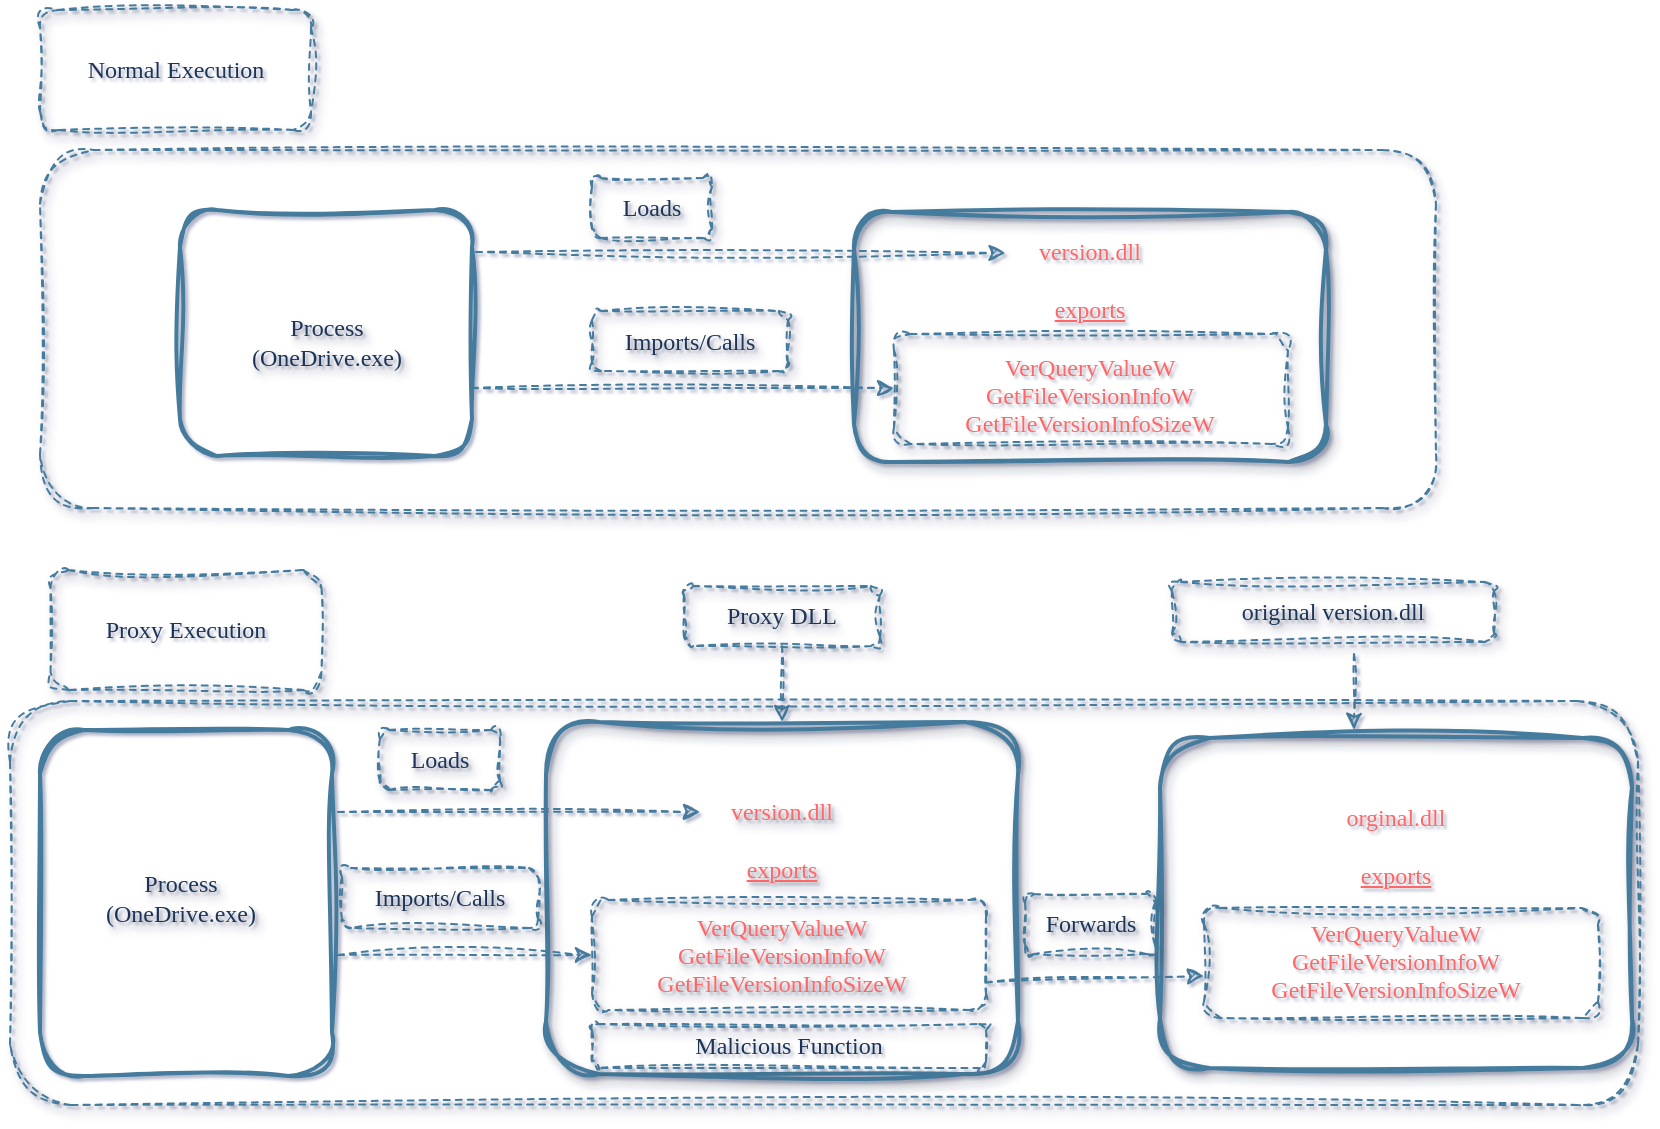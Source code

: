 <mxfile version="24.7.16">
  <diagram name="Page-1" id="5QD_O31o0pyzWz7ObHfo">
    <mxGraphModel dx="1434" dy="819" grid="0" gridSize="10" guides="1" tooltips="1" connect="1" arrows="1" fold="1" page="1" pageScale="1" pageWidth="850" pageHeight="1100" background="none" math="0" shadow="1">
      <root>
        <mxCell id="0" />
        <mxCell id="1" parent="0" />
        <mxCell id="PL87Uc_Rq2B-KHmNzyDa-1" value="" style="rounded=1;whiteSpace=wrap;html=1;fillColor=none;strokeColor=#457B9D;strokeWidth=2;labelBackgroundColor=none;fontColor=#1D3557;sketch=1;curveFitting=1;jiggle=2;" parent="1" vertex="1">
          <mxGeometry x="121" y="167" width="146" height="123" as="geometry" />
        </mxCell>
        <mxCell id="PL87Uc_Rq2B-KHmNzyDa-6" value="&lt;font color=&quot;#ff6666&quot; face=&quot;Garamond&quot;&gt;version.dll&lt;/font&gt;&lt;div&gt;&lt;font color=&quot;#ff9999&quot; face=&quot;Garamond&quot;&gt;&lt;br&gt;&lt;/font&gt;&lt;div&gt;&lt;font color=&quot;#ff6666&quot; face=&quot;Garamond&quot;&gt;&lt;u style=&quot;&quot;&gt;exports&lt;/u&gt;&lt;/font&gt;&lt;/div&gt;&lt;div&gt;&lt;span style=&quot;background-color: initial;&quot;&gt;&lt;font color=&quot;#ff9999&quot; face=&quot;Garamond&quot;&gt;&lt;br&gt;&lt;/font&gt;&lt;/span&gt;&lt;/div&gt;&lt;div&gt;&lt;span style=&quot;background-color: initial;&quot;&gt;&lt;font color=&quot;#ff6666&quot; face=&quot;Garamond&quot;&gt;VerQueryValueW&lt;/font&gt;&lt;/span&gt;&lt;/div&gt;&lt;div&gt;&lt;font color=&quot;#ff6666&quot; face=&quot;Garamond&quot;&gt;GetFileVersionInfoW&lt;/font&gt;&lt;/div&gt;&lt;div&gt;&lt;font color=&quot;#ff6666&quot; face=&quot;Garamond&quot;&gt;GetFileVersionInfoSizeW&lt;/font&gt;&lt;/div&gt;&lt;/div&gt;" style="rounded=1;whiteSpace=wrap;html=1;fillColor=none;strokeColor=#457B9D;strokeWidth=2;glass=1;shadow=1;labelBackgroundColor=none;fontColor=#1D3557;sketch=1;curveFitting=1;jiggle=2;" parent="1" vertex="1">
          <mxGeometry x="458" y="168" width="236" height="125" as="geometry" />
        </mxCell>
        <mxCell id="PL87Uc_Rq2B-KHmNzyDa-7" value="&lt;font&gt;Process&lt;br&gt;(OneDrive.exe)&lt;/font&gt;" style="text;html=1;align=center;verticalAlign=middle;whiteSpace=wrap;rounded=1;fontFamily=Garamond;textShadow=1;glass=1;shadow=1;labelBackgroundColor=none;fontColor=#1D3557;sketch=1;curveFitting=1;jiggle=2;" parent="1" vertex="1">
          <mxGeometry x="133.5" y="217.5" width="121" height="30" as="geometry" />
        </mxCell>
        <mxCell id="GJUrVeCOSDlDtuk8vVQv-1" value="" style="rounded=1;whiteSpace=wrap;html=1;fillColor=none;dashed=1;strokeColor=#457B9D;glass=1;shadow=1;fontFamily=Garamond;labelBackgroundColor=none;fontColor=#1D3557;sketch=1;curveFitting=1;jiggle=2;textShadow=1;" vertex="1" parent="1">
          <mxGeometry x="478" y="229" width="197" height="55" as="geometry" />
        </mxCell>
        <mxCell id="GJUrVeCOSDlDtuk8vVQv-2" value="" style="endArrow=classic;html=1;rounded=0;entryX=0.321;entryY=0.164;entryDx=0;entryDy=0;entryPerimeter=0;dashed=1;strokeColor=#457B9D;labelBackgroundColor=none;fontColor=default;sketch=1;curveFitting=1;jiggle=2;" edge="1" parent="1" target="PL87Uc_Rq2B-KHmNzyDa-6">
          <mxGeometry width="50" height="50" relative="1" as="geometry">
            <mxPoint x="269" y="188" as="sourcePoint" />
            <mxPoint x="364" y="188" as="targetPoint" />
          </mxGeometry>
        </mxCell>
        <mxCell id="GJUrVeCOSDlDtuk8vVQv-3" value="" style="endArrow=classic;html=1;rounded=0;dashed=1;strokeColor=#457B9D;labelBackgroundColor=none;fontColor=default;sketch=1;curveFitting=1;jiggle=2;" edge="1" parent="1">
          <mxGeometry width="50" height="50" relative="1" as="geometry">
            <mxPoint x="267" y="256" as="sourcePoint" />
            <mxPoint x="478" y="256" as="targetPoint" />
          </mxGeometry>
        </mxCell>
        <mxCell id="GJUrVeCOSDlDtuk8vVQv-4" value="Loads" style="text;html=1;align=center;verticalAlign=middle;whiteSpace=wrap;rounded=1;dashed=1;fillColor=none;strokeColor=#457B9D;fontColor=#1D3557;textShadow=1;glass=1;shadow=1;fontFamily=Garamond;labelBackgroundColor=none;sketch=1;curveFitting=1;jiggle=2;" vertex="1" parent="1">
          <mxGeometry x="327" y="151" width="60" height="30" as="geometry" />
        </mxCell>
        <mxCell id="GJUrVeCOSDlDtuk8vVQv-5" value="Imports/Calls" style="text;html=1;align=center;verticalAlign=middle;whiteSpace=wrap;rounded=1;fillColor=none;strokeColor=#457B9D;fontColor=#1D3557;textShadow=1;dashed=1;glass=1;shadow=1;fontFamily=Garamond;labelBackgroundColor=none;sketch=1;curveFitting=1;jiggle=2;" vertex="1" parent="1">
          <mxGeometry x="327" y="217.5" width="98" height="30" as="geometry" />
        </mxCell>
        <mxCell id="GJUrVeCOSDlDtuk8vVQv-6" value="Normal Execution" style="rounded=1;whiteSpace=wrap;html=1;fillColor=none;strokeColor=#457B9D;fontColor=#1D3557;dashed=1;glass=1;shadow=1;fontFamily=Garamond;labelBackgroundColor=none;sketch=1;curveFitting=1;jiggle=2;" vertex="1" parent="1">
          <mxGeometry x="51" y="67" width="135.5" height="60" as="geometry" />
        </mxCell>
        <mxCell id="GJUrVeCOSDlDtuk8vVQv-7" value="Proxy Execution" style="rounded=1;whiteSpace=wrap;html=1;fillColor=none;strokeColor=#457B9D;fontColor=#1D3557;dashed=1;glass=1;shadow=1;fontFamily=Garamond;labelBackgroundColor=none;sketch=1;curveFitting=1;jiggle=2;" vertex="1" parent="1">
          <mxGeometry x="56.25" y="347" width="135.5" height="60" as="geometry" />
        </mxCell>
        <mxCell id="GJUrVeCOSDlDtuk8vVQv-11" value="" style="rounded=1;whiteSpace=wrap;html=1;fillColor=none;strokeColor=#457B9D;strokeWidth=2;labelBackgroundColor=none;fontColor=#1D3557;sketch=1;curveFitting=1;jiggle=2;" vertex="1" parent="1">
          <mxGeometry x="51" y="427" width="146" height="173" as="geometry" />
        </mxCell>
        <mxCell id="GJUrVeCOSDlDtuk8vVQv-8" value="" style="rounded=1;whiteSpace=wrap;html=1;sketch=1;hachureGap=4;jiggle=2;curveFitting=1;fontFamily=Architects Daughter;fontSource=https%3A%2F%2Ffonts.googleapis.com%2Fcss%3Ffamily%3DArchitects%2BDaughter;fillColor=none;dashed=1;glass=1;shadow=1;strokeColor=#457B9D;labelBackgroundColor=none;fontColor=#1D3557;" vertex="1" parent="1">
          <mxGeometry x="51" y="137" width="698" height="179" as="geometry" />
        </mxCell>
        <mxCell id="GJUrVeCOSDlDtuk8vVQv-12" value="&lt;font color=&quot;#ff6666&quot; face=&quot;Garamond&quot;&gt;orginal.dll&lt;/font&gt;&lt;div&gt;&lt;font color=&quot;#ff9999&quot; face=&quot;Garamond&quot;&gt;&lt;br&gt;&lt;/font&gt;&lt;div&gt;&lt;font color=&quot;#ff6666&quot; face=&quot;Garamond&quot;&gt;&lt;u style=&quot;&quot;&gt;exports&lt;/u&gt;&lt;/font&gt;&lt;/div&gt;&lt;div&gt;&lt;span style=&quot;background-color: initial;&quot;&gt;&lt;font color=&quot;#ff9999&quot; face=&quot;Garamond&quot;&gt;&lt;br&gt;&lt;/font&gt;&lt;/span&gt;&lt;/div&gt;&lt;div&gt;&lt;span style=&quot;background-color: initial;&quot;&gt;&lt;font color=&quot;#ff6666&quot; face=&quot;Garamond&quot;&gt;VerQueryValueW&lt;/font&gt;&lt;/span&gt;&lt;/div&gt;&lt;div&gt;&lt;font color=&quot;#ff6666&quot; face=&quot;Garamond&quot;&gt;GetFileVersionInfoW&lt;/font&gt;&lt;/div&gt;&lt;div&gt;&lt;font color=&quot;#ff6666&quot; face=&quot;Garamond&quot;&gt;GetFileVersionInfoSizeW&lt;/font&gt;&lt;/div&gt;&lt;/div&gt;" style="rounded=1;whiteSpace=wrap;html=1;fillColor=none;strokeColor=#457B9D;strokeWidth=2;glass=1;shadow=1;labelBackgroundColor=none;fontColor=#1D3557;sketch=1;curveFitting=1;jiggle=2;" vertex="1" parent="1">
          <mxGeometry x="611" y="431" width="236" height="165" as="geometry" />
        </mxCell>
        <mxCell id="GJUrVeCOSDlDtuk8vVQv-13" value="&lt;font&gt;Process&lt;br&gt;(OneDrive.exe)&lt;/font&gt;" style="text;html=1;align=center;verticalAlign=middle;whiteSpace=wrap;rounded=1;fontFamily=Garamond;textShadow=1;glass=1;shadow=1;labelBackgroundColor=none;fontColor=#1D3557;sketch=1;curveFitting=1;jiggle=2;" vertex="1" parent="1">
          <mxGeometry x="61" y="496" width="121" height="30" as="geometry" />
        </mxCell>
        <mxCell id="GJUrVeCOSDlDtuk8vVQv-14" value="&lt;font color=&quot;#ff6666&quot; face=&quot;Garamond&quot;&gt;version.dll&lt;/font&gt;&lt;div&gt;&lt;font color=&quot;#ff9999&quot; face=&quot;Garamond&quot;&gt;&lt;br&gt;&lt;/font&gt;&lt;div&gt;&lt;font color=&quot;#ff6666&quot; face=&quot;Garamond&quot;&gt;&lt;u style=&quot;&quot;&gt;exports&lt;/u&gt;&lt;/font&gt;&lt;/div&gt;&lt;div&gt;&lt;span style=&quot;background-color: initial;&quot;&gt;&lt;font color=&quot;#ff9999&quot; face=&quot;Garamond&quot;&gt;&lt;br&gt;&lt;/font&gt;&lt;/span&gt;&lt;/div&gt;&lt;div&gt;&lt;span style=&quot;background-color: initial;&quot;&gt;&lt;font color=&quot;#ff6666&quot; face=&quot;Garamond&quot;&gt;VerQueryValueW&lt;/font&gt;&lt;/span&gt;&lt;/div&gt;&lt;div&gt;&lt;font color=&quot;#ff6666&quot; face=&quot;Garamond&quot;&gt;GetFileVersionInfoW&lt;/font&gt;&lt;/div&gt;&lt;div&gt;&lt;font color=&quot;#ff6666&quot; face=&quot;Garamond&quot;&gt;GetFileVersionInfoSizeW&lt;/font&gt;&lt;/div&gt;&lt;/div&gt;" style="rounded=1;whiteSpace=wrap;html=1;fillColor=none;strokeColor=#457B9D;strokeWidth=2;glass=1;shadow=1;labelBackgroundColor=none;fontColor=#1D3557;sketch=1;curveFitting=1;jiggle=2;textShadow=1;" vertex="1" parent="1">
          <mxGeometry x="304" y="423" width="236" height="176" as="geometry" />
        </mxCell>
        <mxCell id="GJUrVeCOSDlDtuk8vVQv-16" value="" style="endArrow=classic;html=1;rounded=0;dashed=1;strokeColor=#457B9D;labelBackgroundColor=none;fontColor=default;sketch=1;curveFitting=1;jiggle=2;" edge="1" parent="1">
          <mxGeometry width="50" height="50" relative="1" as="geometry">
            <mxPoint x="200" y="468" as="sourcePoint" />
            <mxPoint x="381" y="468" as="targetPoint" />
          </mxGeometry>
        </mxCell>
        <mxCell id="GJUrVeCOSDlDtuk8vVQv-17" value="" style="endArrow=classic;html=1;rounded=0;dashed=1;strokeColor=#457B9D;labelBackgroundColor=none;fontColor=default;sketch=1;curveFitting=1;jiggle=2;entryX=0;entryY=0.5;entryDx=0;entryDy=0;" edge="1" parent="1" target="GJUrVeCOSDlDtuk8vVQv-18">
          <mxGeometry width="50" height="50" relative="1" as="geometry">
            <mxPoint x="200" y="539.5" as="sourcePoint" />
            <mxPoint x="327" y="567" as="targetPoint" />
          </mxGeometry>
        </mxCell>
        <mxCell id="GJUrVeCOSDlDtuk8vVQv-18" value="" style="rounded=1;whiteSpace=wrap;html=1;fillColor=none;dashed=1;strokeColor=#457B9D;glass=1;shadow=1;fontFamily=Garamond;labelBackgroundColor=none;fontColor=#1D3557;sketch=1;curveFitting=1;jiggle=2;" vertex="1" parent="1">
          <mxGeometry x="327" y="512" width="197" height="55" as="geometry" />
        </mxCell>
        <mxCell id="GJUrVeCOSDlDtuk8vVQv-19" value="Loads" style="text;html=1;align=center;verticalAlign=middle;whiteSpace=wrap;rounded=1;dashed=1;fillColor=none;strokeColor=#457B9D;fontColor=#1D3557;textShadow=1;glass=1;shadow=1;fontFamily=Garamond;labelBackgroundColor=none;sketch=1;curveFitting=1;jiggle=2;" vertex="1" parent="1">
          <mxGeometry x="221" y="427" width="60" height="30" as="geometry" />
        </mxCell>
        <mxCell id="GJUrVeCOSDlDtuk8vVQv-20" value="Imports/Calls" style="text;html=1;align=center;verticalAlign=middle;whiteSpace=wrap;rounded=1;fillColor=none;strokeColor=#457B9D;fontColor=#1D3557;textShadow=1;dashed=1;glass=1;shadow=1;fontFamily=Garamond;labelBackgroundColor=none;sketch=1;curveFitting=1;jiggle=2;" vertex="1" parent="1">
          <mxGeometry x="202" y="496" width="98" height="30" as="geometry" />
        </mxCell>
        <mxCell id="GJUrVeCOSDlDtuk8vVQv-22" value="" style="rounded=1;whiteSpace=wrap;html=1;fillColor=none;dashed=1;strokeColor=#457B9D;glass=1;shadow=1;fontFamily=Garamond;labelBackgroundColor=none;fontColor=#1D3557;sketch=1;curveFitting=1;jiggle=2;" vertex="1" parent="1">
          <mxGeometry x="633" y="516" width="197" height="55" as="geometry" />
        </mxCell>
        <mxCell id="GJUrVeCOSDlDtuk8vVQv-23" value="Malicious Function" style="rounded=1;whiteSpace=wrap;html=1;fillColor=none;dashed=1;strokeColor=#457B9D;glass=1;shadow=1;fontFamily=Garamond;labelBackgroundColor=none;fontColor=#1D3557;sketch=1;curveFitting=1;jiggle=2;" vertex="1" parent="1">
          <mxGeometry x="327" y="574" width="197" height="22" as="geometry" />
        </mxCell>
        <mxCell id="GJUrVeCOSDlDtuk8vVQv-25" value="Proxy DLL" style="text;html=1;align=center;verticalAlign=middle;whiteSpace=wrap;rounded=1;fillColor=none;strokeColor=#457B9D;fontColor=#1D3557;textShadow=1;dashed=1;glass=1;shadow=1;fontFamily=Garamond;labelBackgroundColor=none;sketch=1;curveFitting=1;jiggle=2;" vertex="1" parent="1">
          <mxGeometry x="373" y="355" width="98" height="30" as="geometry" />
        </mxCell>
        <mxCell id="GJUrVeCOSDlDtuk8vVQv-26" value="" style="endArrow=classic;html=1;rounded=0;dashed=1;strokeColor=#457B9D;labelBackgroundColor=none;fontColor=default;sketch=1;curveFitting=1;jiggle=2;entryX=0.5;entryY=0;entryDx=0;entryDy=0;exitX=0.5;exitY=1;exitDx=0;exitDy=0;" edge="1" parent="1" source="GJUrVeCOSDlDtuk8vVQv-25" target="GJUrVeCOSDlDtuk8vVQv-14">
          <mxGeometry width="50" height="50" relative="1" as="geometry">
            <mxPoint x="419" y="397" as="sourcePoint" />
            <mxPoint x="600" y="397" as="targetPoint" />
          </mxGeometry>
        </mxCell>
        <mxCell id="GJUrVeCOSDlDtuk8vVQv-27" value="" style="endArrow=classic;html=1;rounded=0;dashed=1;strokeColor=#457B9D;labelBackgroundColor=none;fontColor=default;sketch=1;curveFitting=1;jiggle=2;entryX=0;entryY=0.5;entryDx=0;entryDy=0;exitX=1;exitY=0.75;exitDx=0;exitDy=0;" edge="1" parent="1" source="GJUrVeCOSDlDtuk8vVQv-18">
          <mxGeometry width="50" height="50" relative="1" as="geometry">
            <mxPoint x="524" y="546" as="sourcePoint" />
            <mxPoint x="633" y="550" as="targetPoint" />
          </mxGeometry>
        </mxCell>
        <mxCell id="GJUrVeCOSDlDtuk8vVQv-28" value="original version.dll" style="text;html=1;align=center;verticalAlign=middle;whiteSpace=wrap;rounded=1;fillColor=none;strokeColor=#457B9D;fontColor=#1D3557;textShadow=1;dashed=1;glass=1;shadow=1;fontFamily=Garamond;labelBackgroundColor=none;sketch=1;curveFitting=1;jiggle=2;" vertex="1" parent="1">
          <mxGeometry x="617" y="353" width="161" height="30" as="geometry" />
        </mxCell>
        <mxCell id="GJUrVeCOSDlDtuk8vVQv-29" value="" style="endArrow=classic;html=1;rounded=0;dashed=1;strokeColor=#457B9D;labelBackgroundColor=none;fontColor=default;sketch=1;curveFitting=1;jiggle=2;entryX=0.5;entryY=0;entryDx=0;entryDy=0;exitX=0.5;exitY=1;exitDx=0;exitDy=0;" edge="1" parent="1">
          <mxGeometry width="50" height="50" relative="1" as="geometry">
            <mxPoint x="708" y="389" as="sourcePoint" />
            <mxPoint x="708" y="427" as="targetPoint" />
          </mxGeometry>
        </mxCell>
        <mxCell id="GJUrVeCOSDlDtuk8vVQv-30" value="Forwards" style="text;html=1;align=center;verticalAlign=middle;whiteSpace=wrap;rounded=1;fillColor=none;strokeColor=#457B9D;fontColor=#1D3557;textShadow=1;dashed=1;glass=1;shadow=1;fontFamily=Garamond;labelBackgroundColor=none;sketch=1;curveFitting=1;jiggle=2;" vertex="1" parent="1">
          <mxGeometry x="543.5" y="509" width="65" height="30" as="geometry" />
        </mxCell>
        <mxCell id="GJUrVeCOSDlDtuk8vVQv-31" value="" style="rounded=1;whiteSpace=wrap;html=1;sketch=1;hachureGap=4;jiggle=2;curveFitting=1;fontFamily=Architects Daughter;fontSource=https%3A%2F%2Ffonts.googleapis.com%2Fcss%3Ffamily%3DArchitects%2BDaughter;fillColor=none;dashed=1;glass=1;shadow=1;strokeColor=#457B9D;labelBackgroundColor=none;fontColor=#1D3557;textShadow=1;" vertex="1" parent="1">
          <mxGeometry x="36" y="412.5" width="814" height="202" as="geometry" />
        </mxCell>
      </root>
    </mxGraphModel>
  </diagram>
</mxfile>
